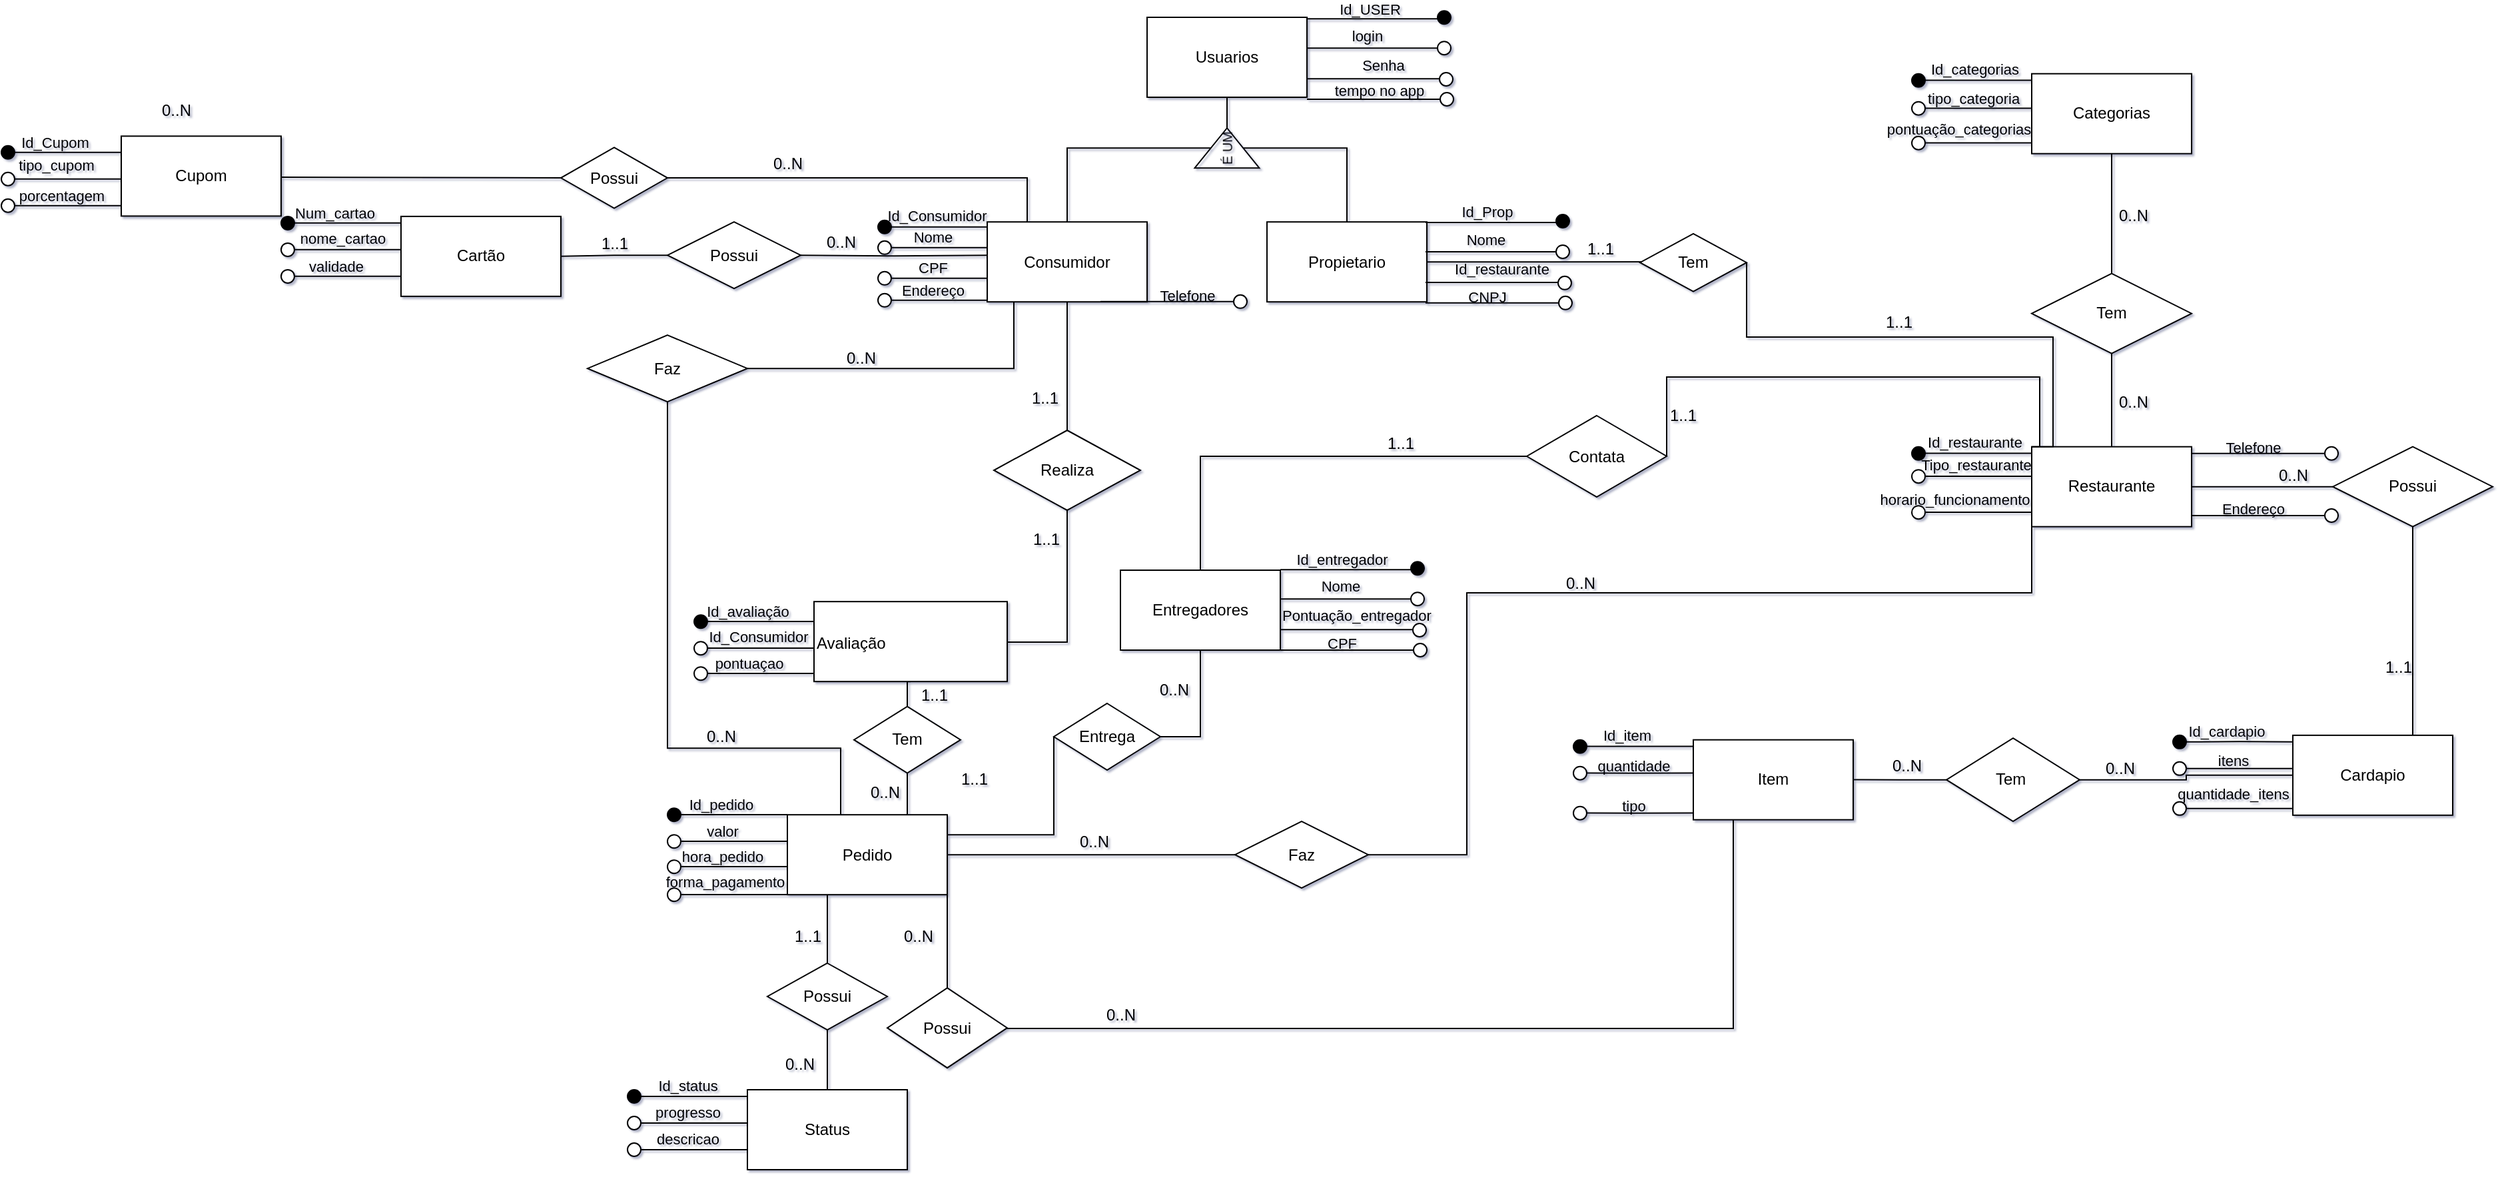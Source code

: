 <mxfile version="15.5.9" type="github">
  <diagram id="ZOsYGTXaRWKMZSjGL1pl" name="Page-1">
    <mxGraphModel dx="1985" dy="197" grid="1" gridSize="10" guides="1" tooltips="1" connect="1" arrows="1" fold="1" page="1" pageScale="1" pageWidth="827" pageHeight="1169" math="0" shadow="1">
      <root>
        <mxCell id="0" />
        <mxCell id="1" parent="0" />
        <mxCell id="QmhnX_1U1qEKOb4TdhDl-2" style="edgeStyle=orthogonalEdgeStyle;rounded=0;orthogonalLoop=1;jettySize=auto;html=1;exitX=0.5;exitY=1;exitDx=0;exitDy=0;entryX=0.75;entryY=0;entryDx=0;entryDy=0;endArrow=none;endFill=0;" parent="1" source="yU-a4sMeyM81T8pN_S2K-34" target="yU-a4sMeyM81T8pN_S2K-37" edge="1">
          <mxGeometry relative="1" as="geometry">
            <Array as="points">
              <mxPoint x="-240" y="518.59" />
            </Array>
          </mxGeometry>
        </mxCell>
        <mxCell id="yU-a4sMeyM81T8pN_S2K-34" value="&lt;p style=&quot;line-height: 0&quot;&gt;Avaliação&lt;/p&gt;" style="rounded=0;whiteSpace=wrap;html=1;align=left;" parent="1" vertex="1">
          <mxGeometry x="-310" y="458.59" width="145" height="60" as="geometry" />
        </mxCell>
        <mxCell id="yU-a4sMeyM81T8pN_S2K-3" value="" style="edgeStyle=orthogonalEdgeStyle;rounded=0;orthogonalLoop=1;jettySize=auto;html=1;endArrow=none;endFill=0;" parent="1" source="yU-a4sMeyM81T8pN_S2K-1" target="yU-a4sMeyM81T8pN_S2K-2" edge="1">
          <mxGeometry relative="1" as="geometry" />
        </mxCell>
        <mxCell id="yU-a4sMeyM81T8pN_S2K-1" value="Categorias" style="rounded=0;whiteSpace=wrap;html=1;" parent="1" vertex="1">
          <mxGeometry x="604.01" y="62.34" width="120" height="60" as="geometry" />
        </mxCell>
        <mxCell id="yU-a4sMeyM81T8pN_S2K-7" value="" style="edgeStyle=orthogonalEdgeStyle;rounded=0;orthogonalLoop=1;jettySize=auto;html=1;endArrow=none;endFill=0;" parent="1" source="yU-a4sMeyM81T8pN_S2K-2" target="yU-a4sMeyM81T8pN_S2K-6" edge="1">
          <mxGeometry relative="1" as="geometry" />
        </mxCell>
        <mxCell id="yU-a4sMeyM81T8pN_S2K-2" value="Tem" style="rhombus;whiteSpace=wrap;html=1;rounded=0;" parent="1" vertex="1">
          <mxGeometry x="604.01" y="212.34" width="120" height="60" as="geometry" />
        </mxCell>
        <mxCell id="yU-a4sMeyM81T8pN_S2K-9" value="" style="edgeStyle=orthogonalEdgeStyle;rounded=0;orthogonalLoop=1;jettySize=auto;html=1;endArrow=none;endFill=0;" parent="1" source="yU-a4sMeyM81T8pN_S2K-6" target="yU-a4sMeyM81T8pN_S2K-8" edge="1">
          <mxGeometry relative="1" as="geometry" />
        </mxCell>
        <mxCell id="yU-a4sMeyM81T8pN_S2K-6" value="Restaurante" style="whiteSpace=wrap;html=1;rounded=0;" parent="1" vertex="1">
          <mxGeometry x="604.01" y="342.34" width="120" height="60" as="geometry" />
        </mxCell>
        <mxCell id="yU-a4sMeyM81T8pN_S2K-11" value="" style="edgeStyle=orthogonalEdgeStyle;rounded=0;orthogonalLoop=1;jettySize=auto;html=1;endArrow=none;endFill=0;" parent="1" source="yU-a4sMeyM81T8pN_S2K-8" target="yU-a4sMeyM81T8pN_S2K-10" edge="1">
          <mxGeometry relative="1" as="geometry">
            <Array as="points">
              <mxPoint x="890" y="420" />
              <mxPoint x="890" y="420" />
            </Array>
          </mxGeometry>
        </mxCell>
        <mxCell id="yU-a4sMeyM81T8pN_S2K-8" value="Possui" style="rhombus;whiteSpace=wrap;html=1;rounded=0;" parent="1" vertex="1">
          <mxGeometry x="830.01" y="342.34" width="120" height="60" as="geometry" />
        </mxCell>
        <mxCell id="yU-a4sMeyM81T8pN_S2K-13" value="" style="edgeStyle=orthogonalEdgeStyle;rounded=0;orthogonalLoop=1;jettySize=auto;html=1;endArrow=none;endFill=0;" parent="1" source="yU-a4sMeyM81T8pN_S2K-10" target="yU-a4sMeyM81T8pN_S2K-12" edge="1">
          <mxGeometry relative="1" as="geometry">
            <mxPoint x="630" y="586" as="targetPoint" />
          </mxGeometry>
        </mxCell>
        <mxCell id="yU-a4sMeyM81T8pN_S2K-10" value="Cardapio" style="whiteSpace=wrap;html=1;rounded=0;" parent="1" vertex="1">
          <mxGeometry x="800.01" y="558.93" width="120" height="60" as="geometry" />
        </mxCell>
        <mxCell id="yU-a4sMeyM81T8pN_S2K-15" value="" style="edgeStyle=orthogonalEdgeStyle;rounded=0;orthogonalLoop=1;jettySize=auto;html=1;endArrow=none;endFill=0;" parent="1" source="yU-a4sMeyM81T8pN_S2K-12" target="yU-a4sMeyM81T8pN_S2K-14" edge="1">
          <mxGeometry relative="1" as="geometry" />
        </mxCell>
        <mxCell id="yU-a4sMeyM81T8pN_S2K-12" value="Tem&amp;nbsp;" style="rhombus;whiteSpace=wrap;html=1;rounded=0;" parent="1" vertex="1">
          <mxGeometry x="540" y="561.09" width="100" height="62.5" as="geometry" />
        </mxCell>
        <mxCell id="yU-a4sMeyM81T8pN_S2K-14" value="Item" style="whiteSpace=wrap;html=1;rounded=0;" parent="1" vertex="1">
          <mxGeometry x="350" y="562.34" width="120" height="60" as="geometry" />
        </mxCell>
        <mxCell id="yU-a4sMeyM81T8pN_S2K-25" value="" style="edgeStyle=orthogonalEdgeStyle;rounded=0;orthogonalLoop=1;jettySize=auto;html=1;endArrow=none;endFill=0;" parent="1" target="yU-a4sMeyM81T8pN_S2K-24" edge="1">
          <mxGeometry relative="1" as="geometry">
            <mxPoint x="-180" y="198.59" as="sourcePoint" />
          </mxGeometry>
        </mxCell>
        <mxCell id="yU-a4sMeyM81T8pN_S2K-29" value="" style="edgeStyle=orthogonalEdgeStyle;rounded=0;orthogonalLoop=1;jettySize=auto;html=1;endArrow=none;endFill=0;" parent="1" target="yU-a4sMeyM81T8pN_S2K-28" edge="1">
          <mxGeometry relative="1" as="geometry">
            <Array as="points">
              <mxPoint x="-160" y="238.59" />
              <mxPoint x="-160" y="238.59" />
            </Array>
            <mxPoint x="-160" y="228.59" as="sourcePoint" />
          </mxGeometry>
        </mxCell>
        <mxCell id="yU-a4sMeyM81T8pN_S2K-22" value="Usuarios" style="whiteSpace=wrap;html=1;rounded=0;" parent="1" vertex="1">
          <mxGeometry x="-60" y="20" width="120" height="60" as="geometry" />
        </mxCell>
        <mxCell id="yU-a4sMeyM81T8pN_S2K-27" value="" style="edgeStyle=orthogonalEdgeStyle;rounded=0;orthogonalLoop=1;jettySize=auto;html=1;endArrow=none;endFill=0;" parent="1" source="yU-a4sMeyM81T8pN_S2K-24" target="yU-a4sMeyM81T8pN_S2K-26" edge="1">
          <mxGeometry relative="1" as="geometry" />
        </mxCell>
        <mxCell id="yU-a4sMeyM81T8pN_S2K-24" value="Possui" style="rhombus;whiteSpace=wrap;html=1;rounded=0;" parent="1" vertex="1">
          <mxGeometry x="-420" y="173.59" width="100" height="50" as="geometry" />
        </mxCell>
        <mxCell id="yU-a4sMeyM81T8pN_S2K-26" value="Cartão" style="whiteSpace=wrap;html=1;rounded=0;" parent="1" vertex="1">
          <mxGeometry x="-620" y="169.44" width="120" height="60" as="geometry" />
        </mxCell>
        <mxCell id="yU-a4sMeyM81T8pN_S2K-35" style="edgeStyle=orthogonalEdgeStyle;rounded=0;orthogonalLoop=1;jettySize=auto;html=1;exitX=0.5;exitY=1;exitDx=0;exitDy=0;endArrow=none;endFill=0;entryX=0.303;entryY=0.028;entryDx=0;entryDy=0;entryPerimeter=0;" parent="1" source="yU-a4sMeyM81T8pN_S2K-28" target="yU-a4sMeyM81T8pN_S2K-37" edge="1">
          <mxGeometry relative="1" as="geometry">
            <mxPoint x="-290" y="608.59" as="targetPoint" />
            <Array as="points">
              <mxPoint x="-420" y="448.59" />
              <mxPoint x="-420" y="568.59" />
              <mxPoint x="-290" y="568.59" />
              <mxPoint x="-290" y="620.59" />
            </Array>
          </mxGeometry>
        </mxCell>
        <mxCell id="yU-a4sMeyM81T8pN_S2K-28" value="Faz" style="rhombus;whiteSpace=wrap;html=1;rounded=0;" parent="1" vertex="1">
          <mxGeometry x="-480" y="258.59" width="120" height="50" as="geometry" />
        </mxCell>
        <mxCell id="QmhnX_1U1qEKOb4TdhDl-1" style="edgeStyle=orthogonalEdgeStyle;rounded=0;orthogonalLoop=1;jettySize=auto;html=1;exitX=0.5;exitY=1;exitDx=0;exitDy=0;endArrow=none;endFill=0;" parent="1" source="yU-a4sMeyM81T8pN_S2K-32" target="yU-a4sMeyM81T8pN_S2K-34" edge="1">
          <mxGeometry relative="1" as="geometry">
            <Array as="points">
              <mxPoint x="-120" y="489" />
            </Array>
          </mxGeometry>
        </mxCell>
        <mxCell id="dwsAfCPemQRK9mpVXTnd-3" style="edgeStyle=orthogonalEdgeStyle;rounded=0;orthogonalLoop=1;jettySize=auto;html=1;exitX=0.5;exitY=0;exitDx=0;exitDy=0;endArrow=none;endFill=0;" parent="1" source="yU-a4sMeyM81T8pN_S2K-32" target="dwsAfCPemQRK9mpVXTnd-2" edge="1">
          <mxGeometry relative="1" as="geometry">
            <Array as="points">
              <mxPoint x="-120" y="319" />
            </Array>
          </mxGeometry>
        </mxCell>
        <mxCell id="yU-a4sMeyM81T8pN_S2K-32" value="Realiza" style="rhombus;whiteSpace=wrap;html=1;rounded=0;" parent="1" vertex="1">
          <mxGeometry x="-175" y="330.0" width="110" height="60" as="geometry" />
        </mxCell>
        <mxCell id="yU-a4sMeyM81T8pN_S2K-39" value="" style="edgeStyle=orthogonalEdgeStyle;rounded=0;orthogonalLoop=1;jettySize=auto;html=1;endArrow=none;endFill=0;" parent="1" source="yU-a4sMeyM81T8pN_S2K-37" target="yU-a4sMeyM81T8pN_S2K-38" edge="1">
          <mxGeometry relative="1" as="geometry" />
        </mxCell>
        <mxCell id="yU-a4sMeyM81T8pN_S2K-47" style="edgeStyle=orthogonalEdgeStyle;rounded=0;orthogonalLoop=1;jettySize=auto;html=1;exitX=1;exitY=1;exitDx=0;exitDy=0;endArrow=none;endFill=0;" parent="1" source="yU-a4sMeyM81T8pN_S2K-37" target="yU-a4sMeyM81T8pN_S2K-48" edge="1">
          <mxGeometry relative="1" as="geometry">
            <mxPoint x="-210" y="740" as="targetPoint" />
          </mxGeometry>
        </mxCell>
        <mxCell id="yU-a4sMeyM81T8pN_S2K-37" value="Pedido" style="rounded=0;whiteSpace=wrap;html=1;align=center;" parent="1" vertex="1">
          <mxGeometry x="-330" y="618.59" width="120" height="60" as="geometry" />
        </mxCell>
        <mxCell id="dwsAfCPemQRK9mpVXTnd-5" style="edgeStyle=orthogonalEdgeStyle;rounded=0;orthogonalLoop=1;jettySize=auto;html=1;exitX=1;exitY=0.5;exitDx=0;exitDy=0;entryX=0;entryY=0.5;entryDx=0;entryDy=0;endArrow=none;endFill=0;" parent="1" source="yU-a4sMeyM81T8pN_S2K-38" target="yU-a4sMeyM81T8pN_S2K-6" edge="1">
          <mxGeometry relative="1" as="geometry">
            <Array as="points">
              <mxPoint x="180" y="649" />
              <mxPoint x="180" y="452" />
            </Array>
          </mxGeometry>
        </mxCell>
        <mxCell id="yU-a4sMeyM81T8pN_S2K-38" value="Faz" style="rhombus;whiteSpace=wrap;html=1;rounded=0;" parent="1" vertex="1">
          <mxGeometry x="6" y="623.59" width="100" height="50" as="geometry" />
        </mxCell>
        <mxCell id="yU-a4sMeyM81T8pN_S2K-44" value="" style="edgeStyle=orthogonalEdgeStyle;rounded=0;orthogonalLoop=1;jettySize=auto;html=1;endArrow=none;endFill=0;" parent="1" source="yU-a4sMeyM81T8pN_S2K-41" target="yU-a4sMeyM81T8pN_S2K-43" edge="1">
          <mxGeometry relative="1" as="geometry" />
        </mxCell>
        <mxCell id="xGLE-1tig9QIQpKOwh1V-6" style="edgeStyle=orthogonalEdgeStyle;rounded=0;orthogonalLoop=1;jettySize=auto;html=1;exitX=0.5;exitY=0;exitDx=0;exitDy=0;entryX=0.25;entryY=1;entryDx=0;entryDy=0;endArrow=none;endFill=0;" parent="1" source="yU-a4sMeyM81T8pN_S2K-41" target="yU-a4sMeyM81T8pN_S2K-37" edge="1">
          <mxGeometry relative="1" as="geometry" />
        </mxCell>
        <mxCell id="yU-a4sMeyM81T8pN_S2K-41" value="Possui" style="rhombus;whiteSpace=wrap;html=1;rounded=0;" parent="1" vertex="1">
          <mxGeometry x="-345" y="730" width="90" height="50" as="geometry" />
        </mxCell>
        <mxCell id="yU-a4sMeyM81T8pN_S2K-43" value="Status" style="rounded=0;whiteSpace=wrap;html=1;" parent="1" vertex="1">
          <mxGeometry x="-360" y="825" width="120" height="60" as="geometry" />
        </mxCell>
        <mxCell id="yU-a4sMeyM81T8pN_S2K-49" style="edgeStyle=orthogonalEdgeStyle;rounded=0;orthogonalLoop=1;jettySize=auto;html=1;exitX=0.5;exitY=1;exitDx=0;exitDy=0;entryX=0.25;entryY=1;entryDx=0;entryDy=0;endArrow=none;endFill=0;" parent="1" source="yU-a4sMeyM81T8pN_S2K-48" target="yU-a4sMeyM81T8pN_S2K-14" edge="1">
          <mxGeometry relative="1" as="geometry">
            <Array as="points">
              <mxPoint x="-210" y="779" />
              <mxPoint x="380" y="779" />
            </Array>
          </mxGeometry>
        </mxCell>
        <mxCell id="yU-a4sMeyM81T8pN_S2K-48" value="Possui" style="rhombus;whiteSpace=wrap;html=1;align=center;" parent="1" vertex="1">
          <mxGeometry x="-255" y="748.59" width="90" height="60" as="geometry" />
        </mxCell>
        <mxCell id="IrhAmNefoeoScViRbf2u-1" value="" style="ellipse;whiteSpace=wrap;html=1;rounded=0;fillColor=#000000;" parent="1" vertex="1">
          <mxGeometry x="-710" y="169.44" width="10" height="10" as="geometry" />
        </mxCell>
        <mxCell id="IrhAmNefoeoScViRbf2u-3" value="" style="endArrow=none;html=1;rounded=0;" parent="1" edge="1">
          <mxGeometry width="50" height="50" relative="1" as="geometry">
            <mxPoint x="-700" y="174.38" as="sourcePoint" />
            <mxPoint x="-620" y="174.38" as="targetPoint" />
          </mxGeometry>
        </mxCell>
        <mxCell id="IrhAmNefoeoScViRbf2u-4" value="Num_cartao" style="edgeLabel;html=1;align=center;verticalAlign=middle;resizable=0;points=[];labelBackgroundColor=none;" parent="IrhAmNefoeoScViRbf2u-3" vertex="1" connectable="0">
          <mxGeometry x="-0.382" y="1" relative="1" as="geometry">
            <mxPoint x="5" y="-7" as="offset" />
          </mxGeometry>
        </mxCell>
        <mxCell id="IrhAmNefoeoScViRbf2u-5" value="" style="ellipse;whiteSpace=wrap;html=1;rounded=0;fillColor=#000000;" parent="1" vertex="1">
          <mxGeometry x="-450" y="825" width="10" height="10" as="geometry" />
        </mxCell>
        <mxCell id="IrhAmNefoeoScViRbf2u-6" value="" style="endArrow=none;html=1;rounded=0;" parent="1" edge="1">
          <mxGeometry width="50" height="50" relative="1" as="geometry">
            <mxPoint x="-440" y="829.94" as="sourcePoint" />
            <mxPoint x="-360" y="829.94" as="targetPoint" />
          </mxGeometry>
        </mxCell>
        <mxCell id="IrhAmNefoeoScViRbf2u-7" value="Id_status" style="edgeLabel;html=1;align=center;verticalAlign=middle;resizable=0;points=[];labelBackgroundColor=none;" parent="IrhAmNefoeoScViRbf2u-6" vertex="1" connectable="0">
          <mxGeometry x="-0.382" y="1" relative="1" as="geometry">
            <mxPoint x="10" y="-7" as="offset" />
          </mxGeometry>
        </mxCell>
        <mxCell id="IrhAmNefoeoScViRbf2u-9" value="" style="ellipse;whiteSpace=wrap;html=1;rounded=0;fillColor=#000000;" parent="1" vertex="1">
          <mxGeometry x="-420" y="613.59" width="10" height="10" as="geometry" />
        </mxCell>
        <mxCell id="IrhAmNefoeoScViRbf2u-10" value="" style="endArrow=none;html=1;rounded=0;" parent="1" edge="1">
          <mxGeometry width="50" height="50" relative="1" as="geometry">
            <mxPoint x="-410" y="618.53" as="sourcePoint" />
            <mxPoint x="-330" y="618.53" as="targetPoint" />
          </mxGeometry>
        </mxCell>
        <mxCell id="IrhAmNefoeoScViRbf2u-11" value="Id_pedido" style="edgeLabel;html=1;align=center;verticalAlign=middle;resizable=0;points=[];labelBackgroundColor=none;" parent="IrhAmNefoeoScViRbf2u-10" vertex="1" connectable="0">
          <mxGeometry x="-0.382" y="1" relative="1" as="geometry">
            <mxPoint x="5" y="-7" as="offset" />
          </mxGeometry>
        </mxCell>
        <mxCell id="IrhAmNefoeoScViRbf2u-15" value="" style="ellipse;whiteSpace=wrap;html=1;rounded=0;fillColor=#000000;" parent="1" vertex="1">
          <mxGeometry x="514.01" y="62.34" width="10" height="10" as="geometry" />
        </mxCell>
        <mxCell id="IrhAmNefoeoScViRbf2u-16" value="" style="endArrow=none;html=1;rounded=0;" parent="1" edge="1">
          <mxGeometry width="50" height="50" relative="1" as="geometry">
            <mxPoint x="524.01" y="67.28" as="sourcePoint" />
            <mxPoint x="604.01" y="67.28" as="targetPoint" />
          </mxGeometry>
        </mxCell>
        <mxCell id="IrhAmNefoeoScViRbf2u-17" value="Id_categorias" style="edgeLabel;html=1;align=center;verticalAlign=middle;resizable=0;points=[];labelBackgroundColor=none;" parent="IrhAmNefoeoScViRbf2u-16" vertex="1" connectable="0">
          <mxGeometry x="-0.382" y="1" relative="1" as="geometry">
            <mxPoint x="12" y="-8" as="offset" />
          </mxGeometry>
        </mxCell>
        <mxCell id="IrhAmNefoeoScViRbf2u-18" value="" style="ellipse;whiteSpace=wrap;html=1;rounded=0;fillColor=#000000;" parent="1" vertex="1">
          <mxGeometry x="260" y="562.34" width="10" height="10" as="geometry" />
        </mxCell>
        <mxCell id="IrhAmNefoeoScViRbf2u-19" value="" style="endArrow=none;html=1;rounded=0;" parent="1" edge="1">
          <mxGeometry width="50" height="50" relative="1" as="geometry">
            <mxPoint x="270" y="567.28" as="sourcePoint" />
            <mxPoint x="350" y="567.28" as="targetPoint" />
          </mxGeometry>
        </mxCell>
        <mxCell id="IrhAmNefoeoScViRbf2u-20" value="Id_item" style="edgeLabel;html=1;align=center;verticalAlign=middle;resizable=0;points=[];labelBackgroundColor=none;" parent="IrhAmNefoeoScViRbf2u-19" vertex="1" connectable="0">
          <mxGeometry x="-0.382" y="1" relative="1" as="geometry">
            <mxPoint x="5" y="-8" as="offset" />
          </mxGeometry>
        </mxCell>
        <mxCell id="IrhAmNefoeoScViRbf2u-21" value="" style="ellipse;whiteSpace=wrap;html=1;rounded=0;fillColor=#000000;" parent="1" vertex="1">
          <mxGeometry x="710.01" y="558.93" width="10" height="10" as="geometry" />
        </mxCell>
        <mxCell id="IrhAmNefoeoScViRbf2u-22" value="" style="endArrow=none;html=1;rounded=0;" parent="1" edge="1">
          <mxGeometry width="50" height="50" relative="1" as="geometry">
            <mxPoint x="720.01" y="563.87" as="sourcePoint" />
            <mxPoint x="800.01" y="563.87" as="targetPoint" />
            <Array as="points">
              <mxPoint x="760.01" y="563.68" />
            </Array>
          </mxGeometry>
        </mxCell>
        <mxCell id="IrhAmNefoeoScViRbf2u-23" value="Id_cardapio" style="edgeLabel;html=1;align=center;verticalAlign=middle;resizable=0;points=[];labelBackgroundColor=none;" parent="IrhAmNefoeoScViRbf2u-22" vertex="1" connectable="0">
          <mxGeometry x="-0.382" y="1" relative="1" as="geometry">
            <mxPoint x="5" y="-7" as="offset" />
          </mxGeometry>
        </mxCell>
        <mxCell id="IrhAmNefoeoScViRbf2u-24" value="" style="ellipse;whiteSpace=wrap;html=1;rounded=0;fillColor=#000000;" parent="1" vertex="1">
          <mxGeometry x="514.01" y="342.34" width="10" height="10" as="geometry" />
        </mxCell>
        <mxCell id="IrhAmNefoeoScViRbf2u-25" value="" style="endArrow=none;html=1;rounded=0;" parent="1" edge="1">
          <mxGeometry width="50" height="50" relative="1" as="geometry">
            <mxPoint x="524.01" y="347.28" as="sourcePoint" />
            <mxPoint x="604.01" y="347.28" as="targetPoint" />
            <Array as="points" />
          </mxGeometry>
        </mxCell>
        <mxCell id="IrhAmNefoeoScViRbf2u-26" value="Id_restaurante" style="edgeLabel;html=1;align=center;verticalAlign=middle;resizable=0;points=[];labelBackgroundColor=none;" parent="IrhAmNefoeoScViRbf2u-25" vertex="1" connectable="0">
          <mxGeometry x="-0.382" y="1" relative="1" as="geometry">
            <mxPoint x="12" y="-8" as="offset" />
          </mxGeometry>
        </mxCell>
        <mxCell id="IrhAmNefoeoScViRbf2u-31" value="" style="ellipse;whiteSpace=wrap;html=1;rounded=0;fillColor=#FFFFFF;" parent="1" vertex="1">
          <mxGeometry x="-450" y="845" width="10" height="10" as="geometry" />
        </mxCell>
        <mxCell id="IrhAmNefoeoScViRbf2u-32" value="" style="endArrow=none;html=1;rounded=0;" parent="1" edge="1">
          <mxGeometry width="50" height="50" relative="1" as="geometry">
            <mxPoint x="-440" y="849.94" as="sourcePoint" />
            <mxPoint x="-360" y="849.94" as="targetPoint" />
            <Array as="points">
              <mxPoint x="-405" y="850" />
            </Array>
          </mxGeometry>
        </mxCell>
        <mxCell id="IrhAmNefoeoScViRbf2u-33" value="progresso" style="edgeLabel;html=1;align=center;verticalAlign=middle;resizable=0;points=[];labelBackgroundColor=none;" parent="IrhAmNefoeoScViRbf2u-32" vertex="1" connectable="0">
          <mxGeometry x="-0.382" y="1" relative="1" as="geometry">
            <mxPoint x="10" y="-7" as="offset" />
          </mxGeometry>
        </mxCell>
        <mxCell id="IrhAmNefoeoScViRbf2u-34" value="" style="ellipse;whiteSpace=wrap;html=1;rounded=0;fillColor=#FFFFFF;" parent="1" vertex="1">
          <mxGeometry x="-450" y="865" width="10" height="10" as="geometry" />
        </mxCell>
        <mxCell id="IrhAmNefoeoScViRbf2u-35" value="" style="endArrow=none;html=1;rounded=0;" parent="1" edge="1">
          <mxGeometry width="50" height="50" relative="1" as="geometry">
            <mxPoint x="-440" y="869.94" as="sourcePoint" />
            <mxPoint x="-360" y="869.94" as="targetPoint" />
            <Array as="points">
              <mxPoint x="-405" y="870" />
            </Array>
          </mxGeometry>
        </mxCell>
        <mxCell id="IrhAmNefoeoScViRbf2u-36" value="descricao" style="edgeLabel;html=1;align=center;verticalAlign=middle;resizable=0;points=[];labelBackgroundColor=none;" parent="IrhAmNefoeoScViRbf2u-35" vertex="1" connectable="0">
          <mxGeometry x="-0.382" y="1" relative="1" as="geometry">
            <mxPoint x="10" y="-7" as="offset" />
          </mxGeometry>
        </mxCell>
        <mxCell id="IrhAmNefoeoScViRbf2u-37" value="" style="ellipse;whiteSpace=wrap;html=1;rounded=0;fillColor=#FFFFFF;" parent="1" vertex="1">
          <mxGeometry x="260" y="582.34" width="10" height="10" as="geometry" />
        </mxCell>
        <mxCell id="IrhAmNefoeoScViRbf2u-38" value="" style="endArrow=none;html=1;rounded=0;" parent="1" edge="1">
          <mxGeometry width="50" height="50" relative="1" as="geometry">
            <mxPoint x="270" y="587.28" as="sourcePoint" />
            <mxPoint x="350" y="587.28" as="targetPoint" />
            <Array as="points">
              <mxPoint x="305" y="587.34" />
            </Array>
          </mxGeometry>
        </mxCell>
        <mxCell id="IrhAmNefoeoScViRbf2u-39" value="quantidade" style="edgeLabel;html=1;align=center;verticalAlign=middle;resizable=0;points=[];labelBackgroundColor=none;" parent="IrhAmNefoeoScViRbf2u-38" vertex="1" connectable="0">
          <mxGeometry x="-0.382" y="1" relative="1" as="geometry">
            <mxPoint x="10" y="-5" as="offset" />
          </mxGeometry>
        </mxCell>
        <mxCell id="IrhAmNefoeoScViRbf2u-40" value="" style="ellipse;whiteSpace=wrap;html=1;rounded=0;fillColor=#FFFFFF;" parent="1" vertex="1">
          <mxGeometry x="260" y="612.34" width="10" height="10" as="geometry" />
        </mxCell>
        <mxCell id="IrhAmNefoeoScViRbf2u-41" value="" style="endArrow=none;html=1;rounded=0;" parent="1" edge="1">
          <mxGeometry width="50" height="50" relative="1" as="geometry">
            <mxPoint x="270" y="617.28" as="sourcePoint" />
            <mxPoint x="350" y="617.28" as="targetPoint" />
            <Array as="points">
              <mxPoint x="305" y="617.34" />
            </Array>
          </mxGeometry>
        </mxCell>
        <mxCell id="IrhAmNefoeoScViRbf2u-42" value="tipo" style="edgeLabel;html=1;align=center;verticalAlign=middle;resizable=0;points=[];labelBackgroundColor=none;" parent="IrhAmNefoeoScViRbf2u-41" vertex="1" connectable="0">
          <mxGeometry x="-0.382" y="1" relative="1" as="geometry">
            <mxPoint x="10" y="-5" as="offset" />
          </mxGeometry>
        </mxCell>
        <mxCell id="IrhAmNefoeoScViRbf2u-43" value="" style="ellipse;whiteSpace=wrap;html=1;rounded=0;fillColor=#FFFFFF;" parent="1" vertex="1">
          <mxGeometry x="710.01" y="578.93" width="10" height="10" as="geometry" />
        </mxCell>
        <mxCell id="IrhAmNefoeoScViRbf2u-44" value="" style="endArrow=none;html=1;rounded=0;" parent="1" edge="1">
          <mxGeometry width="50" height="50" relative="1" as="geometry">
            <mxPoint x="720.01" y="583.87" as="sourcePoint" />
            <mxPoint x="800.01" y="583.87" as="targetPoint" />
            <Array as="points">
              <mxPoint x="730.01" y="583.93" />
              <mxPoint x="755.01" y="583.93" />
            </Array>
          </mxGeometry>
        </mxCell>
        <mxCell id="IrhAmNefoeoScViRbf2u-45" value="itens" style="edgeLabel;html=1;align=center;verticalAlign=middle;resizable=0;points=[];labelBackgroundColor=none;" parent="IrhAmNefoeoScViRbf2u-44" vertex="1" connectable="0">
          <mxGeometry x="-0.382" y="1" relative="1" as="geometry">
            <mxPoint x="10" y="-5" as="offset" />
          </mxGeometry>
        </mxCell>
        <mxCell id="IrhAmNefoeoScViRbf2u-46" value="" style="ellipse;whiteSpace=wrap;html=1;rounded=0;fillColor=#FFFFFF;" parent="1" vertex="1">
          <mxGeometry x="710.01" y="608.93" width="10" height="10" as="geometry" />
        </mxCell>
        <mxCell id="IrhAmNefoeoScViRbf2u-47" value="" style="endArrow=none;html=1;rounded=0;" parent="1" edge="1">
          <mxGeometry width="50" height="50" relative="1" as="geometry">
            <mxPoint x="720.01" y="613.87" as="sourcePoint" />
            <mxPoint x="800.01" y="613.87" as="targetPoint" />
            <Array as="points">
              <mxPoint x="730.01" y="613.93" />
              <mxPoint x="740.01" y="613.93" />
              <mxPoint x="755.01" y="613.93" />
            </Array>
          </mxGeometry>
        </mxCell>
        <mxCell id="IrhAmNefoeoScViRbf2u-48" value="quantidade_itens" style="edgeLabel;html=1;align=center;verticalAlign=middle;resizable=0;points=[];labelBackgroundColor=none;" parent="IrhAmNefoeoScViRbf2u-47" vertex="1" connectable="0">
          <mxGeometry x="-0.382" y="1" relative="1" as="geometry">
            <mxPoint x="10" y="-10" as="offset" />
          </mxGeometry>
        </mxCell>
        <mxCell id="b9xJRUf1RVcOAnPKbmVs-10" value="" style="edgeStyle=orthogonalEdgeStyle;rounded=0;orthogonalLoop=1;jettySize=auto;html=1;endArrow=none;endFill=0;" parent="1" source="b9xJRUf1RVcOAnPKbmVs-3" target="b9xJRUf1RVcOAnPKbmVs-9" edge="1">
          <mxGeometry relative="1" as="geometry">
            <Array as="points">
              <mxPoint x="-20" y="560" />
            </Array>
          </mxGeometry>
        </mxCell>
        <mxCell id="b9xJRUf1RVcOAnPKbmVs-3" value="Entregadores" style="rounded=0;whiteSpace=wrap;html=1;" parent="1" vertex="1">
          <mxGeometry x="-80" y="435" width="120" height="60" as="geometry" />
        </mxCell>
        <mxCell id="dwsAfCPemQRK9mpVXTnd-6" style="edgeStyle=orthogonalEdgeStyle;rounded=0;orthogonalLoop=1;jettySize=auto;html=1;exitX=0;exitY=0.5;exitDx=0;exitDy=0;entryX=1;entryY=0.25;entryDx=0;entryDy=0;endArrow=none;endFill=0;" parent="1" source="b9xJRUf1RVcOAnPKbmVs-9" target="yU-a4sMeyM81T8pN_S2K-37" edge="1">
          <mxGeometry relative="1" as="geometry">
            <Array as="points">
              <mxPoint x="-130" y="634" />
            </Array>
          </mxGeometry>
        </mxCell>
        <mxCell id="b9xJRUf1RVcOAnPKbmVs-9" value="Entrega" style="rhombus;whiteSpace=wrap;html=1;rounded=0;" parent="1" vertex="1">
          <mxGeometry x="-130" y="535" width="80" height="50" as="geometry" />
        </mxCell>
        <mxCell id="b9xJRUf1RVcOAnPKbmVs-11" style="edgeStyle=orthogonalEdgeStyle;rounded=0;orthogonalLoop=1;jettySize=auto;html=1;exitX=0.5;exitY=1;exitDx=0;exitDy=0;endArrow=none;endFill=0;" parent="1" source="b9xJRUf1RVcOAnPKbmVs-9" target="b9xJRUf1RVcOAnPKbmVs-9" edge="1">
          <mxGeometry relative="1" as="geometry" />
        </mxCell>
        <mxCell id="b9xJRUf1RVcOAnPKbmVs-18" value="Cupom" style="whiteSpace=wrap;html=1;rounded=0;" parent="1" vertex="1">
          <mxGeometry x="-830" y="109.195" width="120" height="60" as="geometry" />
        </mxCell>
        <mxCell id="xGLE-1tig9QIQpKOwh1V-4" style="edgeStyle=orthogonalEdgeStyle;rounded=0;orthogonalLoop=1;jettySize=auto;html=1;exitX=1;exitY=0.5;exitDx=0;exitDy=0;entryX=0.25;entryY=0;entryDx=0;entryDy=0;endArrow=none;endFill=0;" parent="1" source="b9xJRUf1RVcOAnPKbmVs-21" target="dwsAfCPemQRK9mpVXTnd-2" edge="1">
          <mxGeometry relative="1" as="geometry" />
        </mxCell>
        <mxCell id="xGLE-1tig9QIQpKOwh1V-5" style="edgeStyle=orthogonalEdgeStyle;rounded=0;orthogonalLoop=1;jettySize=auto;html=1;exitX=0;exitY=0.5;exitDx=0;exitDy=0;endArrow=none;endFill=0;" parent="1" source="b9xJRUf1RVcOAnPKbmVs-21" edge="1">
          <mxGeometry relative="1" as="geometry">
            <mxPoint x="-710" y="140" as="targetPoint" />
          </mxGeometry>
        </mxCell>
        <mxCell id="b9xJRUf1RVcOAnPKbmVs-21" value="Possui" style="rhombus;whiteSpace=wrap;html=1;rounded=0;" parent="1" vertex="1">
          <mxGeometry x="-500" y="117.71" width="80" height="45.63" as="geometry" />
        </mxCell>
        <mxCell id="b9xJRUf1RVcOAnPKbmVs-25" value="Tem" style="rhombus;whiteSpace=wrap;html=1;" parent="1" vertex="1">
          <mxGeometry x="-280" y="537.34" width="80" height="50" as="geometry" />
        </mxCell>
        <mxCell id="RSmTtIbRY1pTEMsp-v9p-1" value="" style="ellipse;whiteSpace=wrap;html=1;rounded=0;" parent="1" vertex="1">
          <mxGeometry x="-420" y="633.59" width="10" height="10" as="geometry" />
        </mxCell>
        <mxCell id="RSmTtIbRY1pTEMsp-v9p-2" value="" style="endArrow=none;html=1;rounded=0;" parent="1" edge="1">
          <mxGeometry width="50" height="50" relative="1" as="geometry">
            <mxPoint x="-410" y="638.53" as="sourcePoint" />
            <mxPoint x="-330" y="638.53" as="targetPoint" />
          </mxGeometry>
        </mxCell>
        <mxCell id="RSmTtIbRY1pTEMsp-v9p-3" value="valor" style="edgeLabel;html=1;align=center;verticalAlign=middle;resizable=0;points=[];labelBackgroundColor=none;" parent="RSmTtIbRY1pTEMsp-v9p-2" vertex="1" connectable="0">
          <mxGeometry x="-0.382" y="1" relative="1" as="geometry">
            <mxPoint x="6" y="-7" as="offset" />
          </mxGeometry>
        </mxCell>
        <mxCell id="RSmTtIbRY1pTEMsp-v9p-7" value="" style="ellipse;whiteSpace=wrap;html=1;rounded=0;" parent="1" vertex="1">
          <mxGeometry x="-420" y="652.59" width="10" height="10" as="geometry" />
        </mxCell>
        <mxCell id="RSmTtIbRY1pTEMsp-v9p-8" value="" style="endArrow=none;html=1;rounded=0;" parent="1" edge="1">
          <mxGeometry width="50" height="50" relative="1" as="geometry">
            <mxPoint x="-410" y="657.53" as="sourcePoint" />
            <mxPoint x="-330" y="657.53" as="targetPoint" />
          </mxGeometry>
        </mxCell>
        <mxCell id="RSmTtIbRY1pTEMsp-v9p-9" value="hora_pedido" style="edgeLabel;html=1;align=center;verticalAlign=middle;resizable=0;points=[];labelBackgroundColor=none;" parent="RSmTtIbRY1pTEMsp-v9p-8" vertex="1" connectable="0">
          <mxGeometry x="-0.382" y="1" relative="1" as="geometry">
            <mxPoint x="6" y="-7" as="offset" />
          </mxGeometry>
        </mxCell>
        <mxCell id="RSmTtIbRY1pTEMsp-v9p-10" value="" style="ellipse;whiteSpace=wrap;html=1;rounded=0;" parent="1" vertex="1">
          <mxGeometry x="-710" y="189.44" width="10" height="10" as="geometry" />
        </mxCell>
        <mxCell id="RSmTtIbRY1pTEMsp-v9p-11" value="" style="endArrow=none;html=1;rounded=0;" parent="1" edge="1">
          <mxGeometry width="50" height="50" relative="1" as="geometry">
            <mxPoint x="-700" y="194.38" as="sourcePoint" />
            <mxPoint x="-620" y="194.38" as="targetPoint" />
          </mxGeometry>
        </mxCell>
        <mxCell id="RSmTtIbRY1pTEMsp-v9p-12" value="nome_cartao" style="edgeLabel;html=1;align=center;verticalAlign=middle;resizable=0;points=[];labelBackgroundColor=none;" parent="RSmTtIbRY1pTEMsp-v9p-11" vertex="1" connectable="0">
          <mxGeometry x="-0.382" y="1" relative="1" as="geometry">
            <mxPoint x="11" y="-8" as="offset" />
          </mxGeometry>
        </mxCell>
        <mxCell id="RSmTtIbRY1pTEMsp-v9p-13" value="" style="ellipse;whiteSpace=wrap;html=1;rounded=0;" parent="1" vertex="1">
          <mxGeometry x="-710" y="209.44" width="10" height="10" as="geometry" />
        </mxCell>
        <mxCell id="RSmTtIbRY1pTEMsp-v9p-14" value="" style="endArrow=none;html=1;rounded=0;" parent="1" edge="1">
          <mxGeometry width="50" height="50" relative="1" as="geometry">
            <mxPoint x="-700" y="214.38" as="sourcePoint" />
            <mxPoint x="-620" y="214.38" as="targetPoint" />
          </mxGeometry>
        </mxCell>
        <mxCell id="RSmTtIbRY1pTEMsp-v9p-15" value="validade" style="edgeLabel;html=1;align=center;verticalAlign=middle;resizable=0;points=[];labelBackgroundColor=none;" parent="RSmTtIbRY1pTEMsp-v9p-14" vertex="1" connectable="0">
          <mxGeometry x="-0.382" y="1" relative="1" as="geometry">
            <mxPoint x="6" y="-7" as="offset" />
          </mxGeometry>
        </mxCell>
        <mxCell id="RSmTtIbRY1pTEMsp-v9p-22" value="" style="ellipse;whiteSpace=wrap;html=1;rounded=0;fillColor=#000000;" parent="1" vertex="1">
          <mxGeometry x="-920" y="116.38" width="10" height="10" as="geometry" />
        </mxCell>
        <mxCell id="RSmTtIbRY1pTEMsp-v9p-23" value="" style="endArrow=none;html=1;rounded=0;" parent="1" edge="1">
          <mxGeometry width="50" height="50" relative="1" as="geometry">
            <mxPoint x="-910" y="121.32" as="sourcePoint" />
            <mxPoint x="-830" y="121.32" as="targetPoint" />
          </mxGeometry>
        </mxCell>
        <mxCell id="RSmTtIbRY1pTEMsp-v9p-24" value="Id_Cupom" style="edgeLabel;html=1;align=center;verticalAlign=middle;resizable=0;points=[];labelBackgroundColor=none;" parent="RSmTtIbRY1pTEMsp-v9p-23" vertex="1" connectable="0">
          <mxGeometry x="-0.382" y="1" relative="1" as="geometry">
            <mxPoint x="5" y="-7" as="offset" />
          </mxGeometry>
        </mxCell>
        <mxCell id="RSmTtIbRY1pTEMsp-v9p-25" value="" style="ellipse;whiteSpace=wrap;html=1;rounded=0;" parent="1" vertex="1">
          <mxGeometry x="-920" y="136.38" width="10" height="10" as="geometry" />
        </mxCell>
        <mxCell id="RSmTtIbRY1pTEMsp-v9p-26" value="" style="endArrow=none;html=1;rounded=0;" parent="1" edge="1">
          <mxGeometry width="50" height="50" relative="1" as="geometry">
            <mxPoint x="-910" y="141.32" as="sourcePoint" />
            <mxPoint x="-830" y="141.32" as="targetPoint" />
          </mxGeometry>
        </mxCell>
        <mxCell id="RSmTtIbRY1pTEMsp-v9p-27" value="tipo_cupom" style="edgeLabel;html=1;align=center;verticalAlign=middle;resizable=0;points=[];labelBackgroundColor=none;" parent="RSmTtIbRY1pTEMsp-v9p-26" vertex="1" connectable="0">
          <mxGeometry x="-0.382" y="1" relative="1" as="geometry">
            <mxPoint x="6" y="-10" as="offset" />
          </mxGeometry>
        </mxCell>
        <mxCell id="RSmTtIbRY1pTEMsp-v9p-28" value="" style="ellipse;whiteSpace=wrap;html=1;rounded=0;" parent="1" vertex="1">
          <mxGeometry x="-920" y="156.38" width="10" height="10" as="geometry" />
        </mxCell>
        <mxCell id="RSmTtIbRY1pTEMsp-v9p-29" value="" style="endArrow=none;html=1;rounded=0;" parent="1" edge="1">
          <mxGeometry width="50" height="50" relative="1" as="geometry">
            <mxPoint x="-910" y="161.32" as="sourcePoint" />
            <mxPoint x="-830" y="161.32" as="targetPoint" />
          </mxGeometry>
        </mxCell>
        <mxCell id="RSmTtIbRY1pTEMsp-v9p-30" value="porcentagem" style="edgeLabel;html=1;align=center;verticalAlign=middle;resizable=0;points=[];labelBackgroundColor=none;" parent="RSmTtIbRY1pTEMsp-v9p-29" vertex="1" connectable="0">
          <mxGeometry x="-0.382" y="1" relative="1" as="geometry">
            <mxPoint x="10" y="-7" as="offset" />
          </mxGeometry>
        </mxCell>
        <mxCell id="tpqvVLc9ye1XpccJ62tb-2" value="" style="ellipse;whiteSpace=wrap;html=1;rounded=0;fillColor=#000000;" parent="1" vertex="1">
          <mxGeometry x="-400" y="468.59" width="10" height="10" as="geometry" />
        </mxCell>
        <mxCell id="tpqvVLc9ye1XpccJ62tb-3" value="" style="endArrow=none;html=1;rounded=0;" parent="1" edge="1">
          <mxGeometry width="50" height="50" relative="1" as="geometry">
            <mxPoint x="-390" y="473.53" as="sourcePoint" />
            <mxPoint x="-310" y="473.53" as="targetPoint" />
          </mxGeometry>
        </mxCell>
        <mxCell id="tpqvVLc9ye1XpccJ62tb-4" value="Id_avaliação" style="edgeLabel;html=1;align=center;verticalAlign=middle;resizable=0;points=[];labelBackgroundColor=none;" parent="tpqvVLc9ye1XpccJ62tb-3" vertex="1" connectable="0">
          <mxGeometry x="-0.382" y="1" relative="1" as="geometry">
            <mxPoint x="5" y="-7" as="offset" />
          </mxGeometry>
        </mxCell>
        <mxCell id="tpqvVLc9ye1XpccJ62tb-5" value="" style="ellipse;whiteSpace=wrap;html=1;rounded=0;" parent="1" vertex="1">
          <mxGeometry x="-400" y="488.59" width="10" height="10" as="geometry" />
        </mxCell>
        <mxCell id="tpqvVLc9ye1XpccJ62tb-6" value="" style="endArrow=none;html=1;rounded=0;" parent="1" edge="1">
          <mxGeometry width="50" height="50" relative="1" as="geometry">
            <mxPoint x="-390" y="493.53" as="sourcePoint" />
            <mxPoint x="-310" y="493.53" as="targetPoint" />
          </mxGeometry>
        </mxCell>
        <mxCell id="tpqvVLc9ye1XpccJ62tb-7" value="Id_Consumidor" style="edgeLabel;html=1;align=center;verticalAlign=middle;resizable=0;points=[];labelBackgroundColor=none;" parent="tpqvVLc9ye1XpccJ62tb-6" vertex="1" connectable="0">
          <mxGeometry x="-0.382" y="1" relative="1" as="geometry">
            <mxPoint x="13" y="-8" as="offset" />
          </mxGeometry>
        </mxCell>
        <mxCell id="tpqvVLc9ye1XpccJ62tb-8" value="" style="ellipse;whiteSpace=wrap;html=1;rounded=0;" parent="1" vertex="1">
          <mxGeometry x="-400" y="507.59" width="10" height="10" as="geometry" />
        </mxCell>
        <mxCell id="tpqvVLc9ye1XpccJ62tb-9" value="" style="endArrow=none;html=1;rounded=0;" parent="1" edge="1">
          <mxGeometry width="50" height="50" relative="1" as="geometry">
            <mxPoint x="-390" y="512.53" as="sourcePoint" />
            <mxPoint x="-310" y="512.53" as="targetPoint" />
          </mxGeometry>
        </mxCell>
        <mxCell id="tpqvVLc9ye1XpccJ62tb-10" value="pontuaçao" style="edgeLabel;html=1;align=center;verticalAlign=middle;resizable=0;points=[];labelBackgroundColor=none;" parent="tpqvVLc9ye1XpccJ62tb-9" vertex="1" connectable="0">
          <mxGeometry x="-0.382" y="1" relative="1" as="geometry">
            <mxPoint x="6" y="-7" as="offset" />
          </mxGeometry>
        </mxCell>
        <mxCell id="tpqvVLc9ye1XpccJ62tb-13" value="" style="endArrow=none;html=1;rounded=0;" parent="1" edge="1">
          <mxGeometry width="50" height="50" relative="1" as="geometry">
            <mxPoint x="-252" y="192.84" as="sourcePoint" />
            <mxPoint x="-172" y="192.84" as="targetPoint" />
          </mxGeometry>
        </mxCell>
        <mxCell id="tpqvVLc9ye1XpccJ62tb-14" value="Nome" style="edgeLabel;html=1;align=center;verticalAlign=middle;resizable=0;points=[];labelBackgroundColor=none;" parent="tpqvVLc9ye1XpccJ62tb-13" vertex="1" connectable="0">
          <mxGeometry x="-0.382" y="1" relative="1" as="geometry">
            <mxPoint x="6" y="-7" as="offset" />
          </mxGeometry>
        </mxCell>
        <mxCell id="tpqvVLc9ye1XpccJ62tb-15" value="" style="ellipse;whiteSpace=wrap;html=1;rounded=0;" parent="1" vertex="1">
          <mxGeometry x="-262" y="210.9" width="10" height="10" as="geometry" />
        </mxCell>
        <mxCell id="tpqvVLc9ye1XpccJ62tb-16" value="" style="endArrow=none;html=1;rounded=0;" parent="1" edge="1">
          <mxGeometry width="50" height="50" relative="1" as="geometry">
            <mxPoint x="-252" y="215.84" as="sourcePoint" />
            <mxPoint x="-172" y="215.84" as="targetPoint" />
          </mxGeometry>
        </mxCell>
        <mxCell id="tpqvVLc9ye1XpccJ62tb-17" value="CPF" style="edgeLabel;html=1;align=center;verticalAlign=middle;resizable=0;points=[];labelBackgroundColor=none;" parent="tpqvVLc9ye1XpccJ62tb-16" vertex="1" connectable="0">
          <mxGeometry x="-0.382" y="1" relative="1" as="geometry">
            <mxPoint x="6" y="-7" as="offset" />
          </mxGeometry>
        </mxCell>
        <mxCell id="tpqvVLc9ye1XpccJ62tb-18" value="" style="ellipse;whiteSpace=wrap;html=1;rounded=0;" parent="1" vertex="1">
          <mxGeometry x="514.01" y="83.34" width="10" height="10" as="geometry" />
        </mxCell>
        <mxCell id="tpqvVLc9ye1XpccJ62tb-19" value="" style="endArrow=none;html=1;rounded=0;" parent="1" edge="1">
          <mxGeometry width="50" height="50" relative="1" as="geometry">
            <mxPoint x="524.01" y="88.28" as="sourcePoint" />
            <mxPoint x="604.01" y="88.28" as="targetPoint" />
          </mxGeometry>
        </mxCell>
        <mxCell id="tpqvVLc9ye1XpccJ62tb-20" value="tipo_categoria" style="edgeLabel;html=1;align=center;verticalAlign=middle;resizable=0;points=[];labelBackgroundColor=none;" parent="tpqvVLc9ye1XpccJ62tb-19" vertex="1" connectable="0">
          <mxGeometry x="-0.382" y="1" relative="1" as="geometry">
            <mxPoint x="11" y="-7" as="offset" />
          </mxGeometry>
        </mxCell>
        <mxCell id="tpqvVLc9ye1XpccJ62tb-21" value="" style="ellipse;whiteSpace=wrap;html=1;rounded=0;" parent="1" vertex="1">
          <mxGeometry x="514.01" y="109.34" width="10" height="10" as="geometry" />
        </mxCell>
        <mxCell id="tpqvVLc9ye1XpccJ62tb-22" value="" style="endArrow=none;html=1;rounded=0;" parent="1" edge="1">
          <mxGeometry width="50" height="50" relative="1" as="geometry">
            <mxPoint x="524.01" y="114.28" as="sourcePoint" />
            <mxPoint x="604.01" y="114.28" as="targetPoint" />
          </mxGeometry>
        </mxCell>
        <mxCell id="tpqvVLc9ye1XpccJ62tb-23" value="pontuação_categorias" style="edgeLabel;html=1;align=center;verticalAlign=middle;resizable=0;points=[];labelBackgroundColor=none;" parent="tpqvVLc9ye1XpccJ62tb-22" vertex="1" connectable="0">
          <mxGeometry x="-0.382" y="1" relative="1" as="geometry">
            <mxPoint y="-10" as="offset" />
          </mxGeometry>
        </mxCell>
        <mxCell id="tpqvVLc9ye1XpccJ62tb-24" value="" style="ellipse;whiteSpace=wrap;html=1;rounded=0;" parent="1" vertex="1">
          <mxGeometry x="514.01" y="359.59" width="10" height="10" as="geometry" />
        </mxCell>
        <mxCell id="tpqvVLc9ye1XpccJ62tb-25" value="" style="endArrow=none;html=1;rounded=0;" parent="1" edge="1">
          <mxGeometry width="50" height="50" relative="1" as="geometry">
            <mxPoint x="524.01" y="364.53" as="sourcePoint" />
            <mxPoint x="604.01" y="364.53" as="targetPoint" />
          </mxGeometry>
        </mxCell>
        <mxCell id="tpqvVLc9ye1XpccJ62tb-26" value="Tipo_restaurante" style="edgeLabel;html=1;align=center;verticalAlign=middle;resizable=0;points=[];labelBackgroundColor=none;" parent="tpqvVLc9ye1XpccJ62tb-25" vertex="1" connectable="0">
          <mxGeometry x="-0.382" y="1" relative="1" as="geometry">
            <mxPoint x="13" y="-8" as="offset" />
          </mxGeometry>
        </mxCell>
        <mxCell id="tpqvVLc9ye1XpccJ62tb-27" value="" style="ellipse;whiteSpace=wrap;html=1;rounded=0;" parent="1" vertex="1">
          <mxGeometry x="514.01" y="386.59" width="10" height="10" as="geometry" />
        </mxCell>
        <mxCell id="tpqvVLc9ye1XpccJ62tb-28" value="" style="endArrow=none;html=1;rounded=0;" parent="1" edge="1">
          <mxGeometry width="50" height="50" relative="1" as="geometry">
            <mxPoint x="524.01" y="391.53" as="sourcePoint" />
            <mxPoint x="604.01" y="391.53" as="targetPoint" />
          </mxGeometry>
        </mxCell>
        <mxCell id="tpqvVLc9ye1XpccJ62tb-29" value="horario_funcionamento" style="edgeLabel;html=1;align=center;verticalAlign=middle;resizable=0;points=[];labelBackgroundColor=none;" parent="tpqvVLc9ye1XpccJ62tb-28" vertex="1" connectable="0">
          <mxGeometry x="-0.382" y="1" relative="1" as="geometry">
            <mxPoint x="-3" y="-9" as="offset" />
          </mxGeometry>
        </mxCell>
        <mxCell id="tpqvVLc9ye1XpccJ62tb-30" value="" style="ellipse;whiteSpace=wrap;html=1;rounded=0;" parent="1" vertex="1">
          <mxGeometry x="-262" y="227.4" width="10" height="10" as="geometry" />
        </mxCell>
        <mxCell id="tpqvVLc9ye1XpccJ62tb-31" value="" style="endArrow=none;html=1;rounded=0;" parent="1" edge="1">
          <mxGeometry width="50" height="50" relative="1" as="geometry">
            <mxPoint x="-252" y="232.34" as="sourcePoint" />
            <mxPoint x="-172" y="232.34" as="targetPoint" />
          </mxGeometry>
        </mxCell>
        <mxCell id="tpqvVLc9ye1XpccJ62tb-32" value="Endereço" style="edgeLabel;html=1;align=center;verticalAlign=middle;resizable=0;points=[];labelBackgroundColor=none;" parent="tpqvVLc9ye1XpccJ62tb-31" vertex="1" connectable="0">
          <mxGeometry x="-0.382" y="1" relative="1" as="geometry">
            <mxPoint x="6" y="-7" as="offset" />
          </mxGeometry>
        </mxCell>
        <mxCell id="tpqvVLc9ye1XpccJ62tb-42" value="" style="endArrow=none;html=1;rounded=0;" parent="1" edge="1">
          <mxGeometry width="50" height="50" relative="1" as="geometry">
            <mxPoint x="40" y="479.6" as="sourcePoint" />
            <mxPoint x="140" y="479.6" as="targetPoint" />
          </mxGeometry>
        </mxCell>
        <mxCell id="tpqvVLc9ye1XpccJ62tb-43" value="" style="endArrow=none;html=1;rounded=0;" parent="1" edge="1">
          <mxGeometry width="50" height="50" relative="1" as="geometry">
            <mxPoint x="40.0" y="456.58" as="sourcePoint" />
            <mxPoint x="140.0" y="456.58" as="targetPoint" />
          </mxGeometry>
        </mxCell>
        <mxCell id="tpqvVLc9ye1XpccJ62tb-44" value="" style="endArrow=none;html=1;rounded=0;" parent="1" edge="1">
          <mxGeometry width="50" height="50" relative="1" as="geometry">
            <mxPoint x="40.0" y="434.58" as="sourcePoint" />
            <mxPoint x="140.0" y="434.58" as="targetPoint" />
          </mxGeometry>
        </mxCell>
        <mxCell id="tpqvVLc9ye1XpccJ62tb-45" value="" style="ellipse;whiteSpace=wrap;html=1;rounded=0;fillColor=#000000;" parent="1" vertex="1">
          <mxGeometry x="138" y="428.59" width="10" height="10" as="geometry" />
        </mxCell>
        <mxCell id="tpqvVLc9ye1XpccJ62tb-46" value="" style="ellipse;whiteSpace=wrap;html=1;rounded=0;" parent="1" vertex="1">
          <mxGeometry x="138" y="451.59" width="10" height="10" as="geometry" />
        </mxCell>
        <mxCell id="tpqvVLc9ye1XpccJ62tb-47" value="" style="ellipse;whiteSpace=wrap;html=1;rounded=0;" parent="1" vertex="1">
          <mxGeometry x="139.5" y="475" width="10" height="10" as="geometry" />
        </mxCell>
        <mxCell id="tpqvVLc9ye1XpccJ62tb-50" value="Id_entregador" style="edgeLabel;html=1;align=center;verticalAlign=middle;resizable=0;points=[];labelBackgroundColor=none;" parent="1" vertex="1" connectable="0">
          <mxGeometry x="86.001" y="427.0" as="geometry" />
        </mxCell>
        <mxCell id="tpqvVLc9ye1XpccJ62tb-51" value="Nome" style="edgeLabel;html=1;align=center;verticalAlign=middle;resizable=0;points=[];labelBackgroundColor=none;" parent="1" vertex="1" connectable="0">
          <mxGeometry x="85.001" y="447.0" as="geometry" />
        </mxCell>
        <mxCell id="tpqvVLc9ye1XpccJ62tb-52" value="Pontuação_entregador" style="edgeLabel;html=1;align=center;verticalAlign=middle;resizable=0;points=[];labelBackgroundColor=none;" parent="1" vertex="1" connectable="0">
          <mxGeometry x="97.001" y="469.0" as="geometry" />
        </mxCell>
        <mxCell id="tpqvVLc9ye1XpccJ62tb-55" value="" style="ellipse;whiteSpace=wrap;html=1;rounded=0;" parent="1" vertex="1">
          <mxGeometry x="140" y="490" width="10" height="10" as="geometry" />
        </mxCell>
        <mxCell id="tpqvVLc9ye1XpccJ62tb-57" value="CPF" style="edgeLabel;html=1;align=center;verticalAlign=middle;resizable=0;points=[];labelBackgroundColor=none;" parent="1" vertex="1" connectable="0">
          <mxGeometry x="86.001" y="490.0" as="geometry" />
        </mxCell>
        <mxCell id="tpqvVLc9ye1XpccJ62tb-61" value="" style="endArrow=none;html=1;rounded=0;" parent="1" edge="1">
          <mxGeometry width="50" height="50" relative="1" as="geometry">
            <mxPoint x="40.0" y="495.0" as="sourcePoint" />
            <mxPoint x="140.0" y="495.0" as="targetPoint" />
          </mxGeometry>
        </mxCell>
        <mxCell id="tpqvVLc9ye1XpccJ62tb-68" value="" style="ellipse;whiteSpace=wrap;html=1;rounded=0;" parent="1" vertex="1">
          <mxGeometry x="824.01" y="342.34" width="10" height="10" as="geometry" />
        </mxCell>
        <mxCell id="tpqvVLc9ye1XpccJ62tb-69" value="Telefone" style="edgeLabel;html=1;align=center;verticalAlign=middle;resizable=0;points=[];labelBackgroundColor=none;" parent="1" vertex="1" connectable="0">
          <mxGeometry x="770.011" y="342.34" as="geometry" />
        </mxCell>
        <mxCell id="tpqvVLc9ye1XpccJ62tb-70" value="" style="endArrow=none;html=1;rounded=0;" parent="1" edge="1">
          <mxGeometry width="50" height="50" relative="1" as="geometry">
            <mxPoint x="724.01" y="347.34" as="sourcePoint" />
            <mxPoint x="824.01" y="347.34" as="targetPoint" />
          </mxGeometry>
        </mxCell>
        <mxCell id="dwsAfCPemQRK9mpVXTnd-11" value="" style="edgeStyle=orthogonalEdgeStyle;rounded=0;orthogonalLoop=1;jettySize=auto;html=1;endArrow=none;endFill=0;" parent="1" source="tpqvVLc9ye1XpccJ62tb-71" target="yU-a4sMeyM81T8pN_S2K-22" edge="1">
          <mxGeometry relative="1" as="geometry" />
        </mxCell>
        <mxCell id="dwsAfCPemQRK9mpVXTnd-12" style="edgeStyle=orthogonalEdgeStyle;rounded=0;orthogonalLoop=1;jettySize=auto;html=1;exitX=0.5;exitY=1;exitDx=0;exitDy=0;entryX=0.5;entryY=0;entryDx=0;entryDy=0;endArrow=none;endFill=0;" parent="1" source="tpqvVLc9ye1XpccJ62tb-71" target="dwsAfCPemQRK9mpVXTnd-10" edge="1">
          <mxGeometry relative="1" as="geometry" />
        </mxCell>
        <mxCell id="dwsAfCPemQRK9mpVXTnd-13" style="edgeStyle=orthogonalEdgeStyle;rounded=0;orthogonalLoop=1;jettySize=auto;html=1;exitX=0.5;exitY=0;exitDx=0;exitDy=0;entryX=0.5;entryY=0;entryDx=0;entryDy=0;endArrow=none;endFill=0;" parent="1" source="tpqvVLc9ye1XpccJ62tb-71" target="dwsAfCPemQRK9mpVXTnd-2" edge="1">
          <mxGeometry relative="1" as="geometry" />
        </mxCell>
        <mxCell id="tpqvVLc9ye1XpccJ62tb-71" value="&lt;font style=&quot;font-size: 10px&quot;&gt;É UM&lt;/font&gt;" style="triangle;whiteSpace=wrap;html=1;fillColor=none;rotation=-90;strokeWidth=1;" parent="1" vertex="1">
          <mxGeometry x="-15" y="93.9" width="30" height="48.44" as="geometry" />
        </mxCell>
        <mxCell id="tpqvVLc9ye1XpccJ62tb-94" value="" style="ellipse;whiteSpace=wrap;html=1;rounded=0;fillColor=#000000;" parent="1" vertex="1">
          <mxGeometry x="-262" y="172.4" width="10" height="10" as="geometry" />
        </mxCell>
        <mxCell id="tpqvVLc9ye1XpccJ62tb-95" value="" style="ellipse;whiteSpace=wrap;html=1;rounded=0;" parent="1" vertex="1">
          <mxGeometry x="-262" y="187.9" width="10" height="10" as="geometry" />
        </mxCell>
        <mxCell id="tpqvVLc9ye1XpccJ62tb-97" value="" style="endArrow=none;html=1;rounded=0;" parent="1" edge="1">
          <mxGeometry width="50" height="50" relative="1" as="geometry">
            <mxPoint x="-252" y="177.34" as="sourcePoint" />
            <mxPoint x="-172" y="177.34" as="targetPoint" />
          </mxGeometry>
        </mxCell>
        <mxCell id="tpqvVLc9ye1XpccJ62tb-98" value="Id_Consumidor" style="edgeLabel;html=1;align=center;verticalAlign=middle;resizable=0;points=[];labelBackgroundColor=none;" parent="tpqvVLc9ye1XpccJ62tb-97" vertex="1" connectable="0">
          <mxGeometry x="-0.382" y="1" relative="1" as="geometry">
            <mxPoint x="9" y="-8" as="offset" />
          </mxGeometry>
        </mxCell>
        <mxCell id="tpqvVLc9ye1XpccJ62tb-99" value="0..N" style="text;html=1;align=center;verticalAlign=middle;resizable=0;points=[];autosize=1;strokeColor=none;fillColor=none;" parent="1" vertex="1">
          <mxGeometry x="-310" y="179.34" width="40" height="20" as="geometry" />
        </mxCell>
        <mxCell id="dwsAfCPemQRK9mpVXTnd-2" value="Consumidor" style="whiteSpace=wrap;html=1;rounded=0;" parent="1" vertex="1">
          <mxGeometry x="-180" y="173.59" width="120" height="60" as="geometry" />
        </mxCell>
        <mxCell id="dwsAfCPemQRK9mpVXTnd-8" style="edgeStyle=orthogonalEdgeStyle;rounded=0;orthogonalLoop=1;jettySize=auto;html=1;exitX=0;exitY=0.5;exitDx=0;exitDy=0;endArrow=none;endFill=0;" parent="1" source="dwsAfCPemQRK9mpVXTnd-7" target="b9xJRUf1RVcOAnPKbmVs-3" edge="1">
          <mxGeometry relative="1" as="geometry" />
        </mxCell>
        <mxCell id="xGLE-1tig9QIQpKOwh1V-9" style="edgeStyle=orthogonalEdgeStyle;rounded=0;orthogonalLoop=1;jettySize=auto;html=1;exitX=1;exitY=0.5;exitDx=0;exitDy=0;endArrow=none;endFill=0;" parent="1" source="dwsAfCPemQRK9mpVXTnd-7" target="yU-a4sMeyM81T8pN_S2K-6" edge="1">
          <mxGeometry relative="1" as="geometry">
            <mxPoint x="610" y="340" as="targetPoint" />
            <Array as="points">
              <mxPoint x="330" y="290" />
              <mxPoint x="610" y="290" />
            </Array>
          </mxGeometry>
        </mxCell>
        <mxCell id="dwsAfCPemQRK9mpVXTnd-7" value="Contata" style="rhombus;whiteSpace=wrap;html=1;" parent="1" vertex="1">
          <mxGeometry x="225" y="319" width="105" height="61" as="geometry" />
        </mxCell>
        <mxCell id="dwsAfCPemQRK9mpVXTnd-63" style="edgeStyle=orthogonalEdgeStyle;rounded=0;orthogonalLoop=1;jettySize=auto;html=1;exitX=1;exitY=0.5;exitDx=0;exitDy=0;endArrow=none;endFill=0;" parent="1" source="dwsAfCPemQRK9mpVXTnd-10" edge="1">
          <mxGeometry relative="1" as="geometry">
            <mxPoint x="340" y="203.448" as="targetPoint" />
          </mxGeometry>
        </mxCell>
        <mxCell id="dwsAfCPemQRK9mpVXTnd-10" value="Propietario" style="whiteSpace=wrap;html=1;rounded=0;" parent="1" vertex="1">
          <mxGeometry x="30" y="173.59" width="120" height="60" as="geometry" />
        </mxCell>
        <mxCell id="dwsAfCPemQRK9mpVXTnd-27" value="" style="endArrow=none;html=1;rounded=0;" parent="1" edge="1">
          <mxGeometry width="50" height="50" relative="1" as="geometry">
            <mxPoint x="149" y="219" as="sourcePoint" />
            <mxPoint x="249" y="219" as="targetPoint" />
          </mxGeometry>
        </mxCell>
        <mxCell id="dwsAfCPemQRK9mpVXTnd-28" value="" style="endArrow=none;html=1;rounded=0;" parent="1" edge="1">
          <mxGeometry width="50" height="50" relative="1" as="geometry">
            <mxPoint x="149.0" y="195.98" as="sourcePoint" />
            <mxPoint x="249.0" y="195.98" as="targetPoint" />
          </mxGeometry>
        </mxCell>
        <mxCell id="dwsAfCPemQRK9mpVXTnd-29" value="" style="endArrow=none;html=1;rounded=0;" parent="1" edge="1">
          <mxGeometry width="50" height="50" relative="1" as="geometry">
            <mxPoint x="149.0" y="173.98" as="sourcePoint" />
            <mxPoint x="249.0" y="173.98" as="targetPoint" />
          </mxGeometry>
        </mxCell>
        <mxCell id="dwsAfCPemQRK9mpVXTnd-30" value="" style="ellipse;whiteSpace=wrap;html=1;rounded=0;fillColor=#000000;" parent="1" vertex="1">
          <mxGeometry x="247" y="167.99" width="10" height="10" as="geometry" />
        </mxCell>
        <mxCell id="dwsAfCPemQRK9mpVXTnd-31" value="" style="ellipse;whiteSpace=wrap;html=1;rounded=0;" parent="1" vertex="1">
          <mxGeometry x="247" y="190.99" width="10" height="10" as="geometry" />
        </mxCell>
        <mxCell id="dwsAfCPemQRK9mpVXTnd-32" value="" style="ellipse;whiteSpace=wrap;html=1;rounded=0;" parent="1" vertex="1">
          <mxGeometry x="248.5" y="214.4" width="10" height="10" as="geometry" />
        </mxCell>
        <mxCell id="dwsAfCPemQRK9mpVXTnd-33" value="Id_Prop" style="edgeLabel;html=1;align=center;verticalAlign=middle;resizable=0;points=[];labelBackgroundColor=none;" parent="1" vertex="1" connectable="0">
          <mxGeometry x="195.001" y="165.4" as="geometry" />
        </mxCell>
        <mxCell id="dwsAfCPemQRK9mpVXTnd-34" value="Nome" style="edgeLabel;html=1;align=center;verticalAlign=middle;resizable=0;points=[];labelBackgroundColor=none;" parent="1" vertex="1" connectable="0">
          <mxGeometry x="194.001" y="186.4" as="geometry" />
        </mxCell>
        <mxCell id="dwsAfCPemQRK9mpVXTnd-35" value="Id_restaurante" style="edgeLabel;html=1;align=center;verticalAlign=middle;resizable=0;points=[];labelBackgroundColor=none;" parent="1" vertex="1" connectable="0">
          <mxGeometry x="206.001" y="208.4" as="geometry" />
        </mxCell>
        <mxCell id="dwsAfCPemQRK9mpVXTnd-36" value="" style="ellipse;whiteSpace=wrap;html=1;rounded=0;" parent="1" vertex="1">
          <mxGeometry x="249" y="229.4" width="10" height="10" as="geometry" />
        </mxCell>
        <mxCell id="dwsAfCPemQRK9mpVXTnd-37" value="CNPJ" style="edgeLabel;html=1;align=center;verticalAlign=middle;resizable=0;points=[];labelBackgroundColor=none;" parent="1" vertex="1" connectable="0">
          <mxGeometry x="195.001" y="229.4" as="geometry" />
        </mxCell>
        <mxCell id="dwsAfCPemQRK9mpVXTnd-38" value="" style="endArrow=none;html=1;rounded=0;" parent="1" edge="1">
          <mxGeometry width="50" height="50" relative="1" as="geometry">
            <mxPoint x="149.0" y="234.4" as="sourcePoint" />
            <mxPoint x="249.0" y="234.4" as="targetPoint" />
          </mxGeometry>
        </mxCell>
        <mxCell id="dwsAfCPemQRK9mpVXTnd-51" value="" style="endArrow=none;html=1;rounded=0;" parent="1" edge="1">
          <mxGeometry width="50" height="50" relative="1" as="geometry">
            <mxPoint x="60" y="66.1" as="sourcePoint" />
            <mxPoint x="160" y="66.1" as="targetPoint" />
          </mxGeometry>
        </mxCell>
        <mxCell id="dwsAfCPemQRK9mpVXTnd-52" value="" style="endArrow=none;html=1;rounded=0;" parent="1" edge="1">
          <mxGeometry width="50" height="50" relative="1" as="geometry">
            <mxPoint x="60.0" y="43.08" as="sourcePoint" />
            <mxPoint x="160.0" y="43.08" as="targetPoint" />
          </mxGeometry>
        </mxCell>
        <mxCell id="dwsAfCPemQRK9mpVXTnd-53" value="" style="endArrow=none;html=1;rounded=0;" parent="1" edge="1">
          <mxGeometry width="50" height="50" relative="1" as="geometry">
            <mxPoint x="60.0" y="21.08" as="sourcePoint" />
            <mxPoint x="160.0" y="21.08" as="targetPoint" />
          </mxGeometry>
        </mxCell>
        <mxCell id="dwsAfCPemQRK9mpVXTnd-54" value="" style="ellipse;whiteSpace=wrap;html=1;rounded=0;fillColor=#000000;" parent="1" vertex="1">
          <mxGeometry x="158" y="15.09" width="10" height="10" as="geometry" />
        </mxCell>
        <mxCell id="dwsAfCPemQRK9mpVXTnd-55" value="" style="ellipse;whiteSpace=wrap;html=1;rounded=0;" parent="1" vertex="1">
          <mxGeometry x="158" y="38.09" width="10" height="10" as="geometry" />
        </mxCell>
        <mxCell id="dwsAfCPemQRK9mpVXTnd-56" value="" style="ellipse;whiteSpace=wrap;html=1;rounded=0;" parent="1" vertex="1">
          <mxGeometry x="159.5" y="61.5" width="10" height="10" as="geometry" />
        </mxCell>
        <mxCell id="dwsAfCPemQRK9mpVXTnd-57" value="Id_USER" style="edgeLabel;html=1;align=center;verticalAlign=middle;resizable=0;points=[];labelBackgroundColor=none;" parent="1" vertex="1" connectable="0">
          <mxGeometry x="106.001" y="13.5" as="geometry">
            <mxPoint x="1" as="offset" />
          </mxGeometry>
        </mxCell>
        <mxCell id="dwsAfCPemQRK9mpVXTnd-58" value="login" style="edgeLabel;html=1;align=center;verticalAlign=middle;resizable=0;points=[];labelBackgroundColor=none;" parent="1" vertex="1" connectable="0">
          <mxGeometry x="105.001" y="33.5" as="geometry" />
        </mxCell>
        <mxCell id="dwsAfCPemQRK9mpVXTnd-59" value="Senha" style="edgeLabel;html=1;align=center;verticalAlign=middle;resizable=0;points=[];labelBackgroundColor=none;" parent="1" vertex="1" connectable="0">
          <mxGeometry x="117.001" y="55.5" as="geometry" />
        </mxCell>
        <mxCell id="dwsAfCPemQRK9mpVXTnd-60" value="" style="ellipse;whiteSpace=wrap;html=1;rounded=0;" parent="1" vertex="1">
          <mxGeometry x="160" y="76.5" width="10" height="10" as="geometry" />
        </mxCell>
        <mxCell id="dwsAfCPemQRK9mpVXTnd-61" value="tempo no app" style="edgeLabel;html=1;align=center;verticalAlign=middle;resizable=0;points=[];labelBackgroundColor=none;" parent="1" vertex="1" connectable="0">
          <mxGeometry x="105.001" y="74.5" as="geometry">
            <mxPoint x="9" as="offset" />
          </mxGeometry>
        </mxCell>
        <mxCell id="dwsAfCPemQRK9mpVXTnd-62" value="" style="endArrow=none;html=1;rounded=0;" parent="1" edge="1">
          <mxGeometry width="50" height="50" relative="1" as="geometry">
            <mxPoint x="60.0" y="81.5" as="sourcePoint" />
            <mxPoint x="160.0" y="81.5" as="targetPoint" />
          </mxGeometry>
        </mxCell>
        <mxCell id="xGLE-1tig9QIQpKOwh1V-8" style="edgeStyle=orthogonalEdgeStyle;rounded=0;orthogonalLoop=1;jettySize=auto;html=1;exitX=1;exitY=0.5;exitDx=0;exitDy=0;entryX=0;entryY=0;entryDx=0;entryDy=0;endArrow=none;endFill=0;" parent="1" source="dwsAfCPemQRK9mpVXTnd-64" target="yU-a4sMeyM81T8pN_S2K-6" edge="1">
          <mxGeometry relative="1" as="geometry">
            <Array as="points">
              <mxPoint x="390" y="260" />
              <mxPoint x="620" y="260" />
              <mxPoint x="620" y="342" />
            </Array>
          </mxGeometry>
        </mxCell>
        <mxCell id="dwsAfCPemQRK9mpVXTnd-64" value="Tem" style="rhombus;whiteSpace=wrap;html=1;" parent="1" vertex="1">
          <mxGeometry x="310" y="182.4" width="80" height="43.4" as="geometry" />
        </mxCell>
        <mxCell id="dwsAfCPemQRK9mpVXTnd-67" value="" style="ellipse;whiteSpace=wrap;html=1;rounded=0;" parent="1" vertex="1">
          <mxGeometry x="5" y="228.4" width="10" height="10" as="geometry" />
        </mxCell>
        <mxCell id="dwsAfCPemQRK9mpVXTnd-68" value="Telefone" style="edgeLabel;html=1;align=center;verticalAlign=middle;resizable=0;points=[];labelBackgroundColor=none;" parent="1" vertex="1" connectable="0">
          <mxGeometry x="-29.999" y="228.4" as="geometry" />
        </mxCell>
        <mxCell id="dwsAfCPemQRK9mpVXTnd-69" value="" style="endArrow=none;html=1;rounded=0;" parent="1" edge="1">
          <mxGeometry width="50" height="50" relative="1" as="geometry">
            <mxPoint x="-95.0" y="233.4" as="sourcePoint" />
            <mxPoint x="5" y="233.4" as="targetPoint" />
          </mxGeometry>
        </mxCell>
        <mxCell id="dwsAfCPemQRK9mpVXTnd-70" value="1..1" style="text;html=1;align=center;verticalAlign=middle;resizable=0;points=[];autosize=1;strokeColor=none;fillColor=none;" parent="1" vertex="1">
          <mxGeometry x="-480" y="180" width="40" height="20" as="geometry" />
        </mxCell>
        <mxCell id="dwsAfCPemQRK9mpVXTnd-72" value="1..1" style="text;html=1;align=center;verticalAlign=middle;resizable=0;points=[];autosize=1;strokeColor=none;fillColor=none;" parent="1" vertex="1">
          <mxGeometry x="484.01" y="238.59" width="40" height="20" as="geometry" />
        </mxCell>
        <mxCell id="dwsAfCPemQRK9mpVXTnd-74" value="1..1" style="text;html=1;align=center;verticalAlign=middle;resizable=0;points=[];autosize=1;strokeColor=none;fillColor=none;" parent="1" vertex="1">
          <mxGeometry x="-156" y="402.34" width="40" height="20" as="geometry" />
        </mxCell>
        <mxCell id="dwsAfCPemQRK9mpVXTnd-75" value="1..1" style="text;html=1;align=center;verticalAlign=middle;resizable=0;points=[];autosize=1;strokeColor=none;fillColor=none;" parent="1" vertex="1">
          <mxGeometry x="-157" y="295.78" width="40" height="20" as="geometry" />
        </mxCell>
        <mxCell id="dwsAfCPemQRK9mpVXTnd-76" value="1..1" style="text;html=1;align=center;verticalAlign=middle;resizable=0;points=[];autosize=1;strokeColor=none;fillColor=none;" parent="1" vertex="1">
          <mxGeometry x="260" y="184.34" width="40" height="20" as="geometry" />
        </mxCell>
        <mxCell id="dwsAfCPemQRK9mpVXTnd-77" value="0..N" style="text;html=1;align=center;verticalAlign=middle;resizable=0;points=[];autosize=1;strokeColor=none;fillColor=none;" parent="1" vertex="1">
          <mxGeometry x="-350" y="120" width="40" height="20" as="geometry" />
        </mxCell>
        <mxCell id="dwsAfCPemQRK9mpVXTnd-78" value="0..N" style="text;html=1;align=center;verticalAlign=middle;resizable=0;points=[];autosize=1;strokeColor=none;fillColor=none;" parent="1" vertex="1">
          <mxGeometry x="-809" y="80" width="40" height="20" as="geometry" />
        </mxCell>
        <mxCell id="dwsAfCPemQRK9mpVXTnd-79" value="0..N" style="text;html=1;align=center;verticalAlign=middle;resizable=0;points=[];autosize=1;strokeColor=none;fillColor=none;" parent="1" vertex="1">
          <mxGeometry x="-295" y="265.78" width="40" height="20" as="geometry" />
        </mxCell>
        <mxCell id="dwsAfCPemQRK9mpVXTnd-80" value="0..N" style="text;html=1;align=center;verticalAlign=middle;resizable=0;points=[];autosize=1;strokeColor=none;fillColor=none;" parent="1" vertex="1">
          <mxGeometry x="-400" y="550" width="40" height="20" as="geometry" />
        </mxCell>
        <mxCell id="dwsAfCPemQRK9mpVXTnd-81" value="1..1" style="text;html=1;align=center;verticalAlign=middle;resizable=0;points=[];autosize=1;strokeColor=none;fillColor=none;" parent="1" vertex="1">
          <mxGeometry x="322" y="308.59" width="40" height="20" as="geometry" />
        </mxCell>
        <mxCell id="dwsAfCPemQRK9mpVXTnd-82" value="1..1" style="text;html=1;align=center;verticalAlign=middle;resizable=0;points=[];autosize=1;strokeColor=none;fillColor=none;" parent="1" vertex="1">
          <mxGeometry x="110" y="330" width="40" height="20" as="geometry" />
        </mxCell>
        <mxCell id="dwsAfCPemQRK9mpVXTnd-84" value="0..N" style="text;html=1;align=center;verticalAlign=middle;resizable=0;points=[];autosize=1;strokeColor=none;fillColor=none;" parent="1" vertex="1">
          <mxGeometry x="-60" y="515" width="40" height="20" as="geometry" />
        </mxCell>
        <mxCell id="dwsAfCPemQRK9mpVXTnd-85" value="1..1" style="text;html=1;align=center;verticalAlign=middle;resizable=0;points=[];autosize=1;strokeColor=none;fillColor=none;" parent="1" vertex="1">
          <mxGeometry x="-210" y="582.34" width="40" height="20" as="geometry" />
        </mxCell>
        <mxCell id="dwsAfCPemQRK9mpVXTnd-86" value="0..N" style="text;html=1;align=center;verticalAlign=middle;resizable=0;points=[];autosize=1;strokeColor=none;fillColor=none;" parent="1" vertex="1">
          <mxGeometry x="-277" y="592.34" width="40" height="20" as="geometry" />
        </mxCell>
        <mxCell id="dwsAfCPemQRK9mpVXTnd-87" value="1..1" style="text;html=1;align=center;verticalAlign=middle;resizable=0;points=[];autosize=1;strokeColor=none;fillColor=none;" parent="1" vertex="1">
          <mxGeometry x="-240" y="518.59" width="40" height="20" as="geometry" />
        </mxCell>
        <mxCell id="dwsAfCPemQRK9mpVXTnd-88" value="0..N" style="text;html=1;align=center;verticalAlign=middle;resizable=0;points=[];autosize=1;strokeColor=none;fillColor=none;" parent="1" vertex="1">
          <mxGeometry x="-120" y="628.59" width="40" height="20" as="geometry" />
        </mxCell>
        <mxCell id="dwsAfCPemQRK9mpVXTnd-89" value="0..N" style="text;html=1;align=center;verticalAlign=middle;resizable=0;points=[];autosize=1;strokeColor=none;fillColor=none;" parent="1" vertex="1">
          <mxGeometry x="245" y="435" width="40" height="20" as="geometry" />
        </mxCell>
        <mxCell id="dwsAfCPemQRK9mpVXTnd-90" value="0..N" style="text;html=1;align=center;verticalAlign=middle;resizable=0;points=[];autosize=1;strokeColor=none;fillColor=none;" parent="1" vertex="1">
          <mxGeometry x="660.01" y="159.4" width="40" height="20" as="geometry" />
        </mxCell>
        <mxCell id="dwsAfCPemQRK9mpVXTnd-93" value="0..N" style="text;html=1;align=center;verticalAlign=middle;resizable=0;points=[];autosize=1;strokeColor=none;fillColor=none;" parent="1" vertex="1">
          <mxGeometry x="660.01" y="298.59" width="40" height="20" as="geometry" />
        </mxCell>
        <mxCell id="dwsAfCPemQRK9mpVXTnd-95" value="0..N" style="text;html=1;align=center;verticalAlign=middle;resizable=0;points=[];autosize=1;strokeColor=none;fillColor=none;" parent="1" vertex="1">
          <mxGeometry x="490" y="572" width="40" height="20" as="geometry" />
        </mxCell>
        <mxCell id="dwsAfCPemQRK9mpVXTnd-97" value="0..N" style="text;html=1;align=center;verticalAlign=middle;resizable=0;points=[];autosize=1;strokeColor=none;fillColor=none;" parent="1" vertex="1">
          <mxGeometry x="-100" y="758.59" width="40" height="20" as="geometry" />
        </mxCell>
        <mxCell id="dwsAfCPemQRK9mpVXTnd-98" value="0..N" style="text;html=1;align=center;verticalAlign=middle;resizable=0;points=[];autosize=1;strokeColor=none;fillColor=none;" parent="1" vertex="1">
          <mxGeometry x="-252" y="700" width="40" height="20" as="geometry" />
        </mxCell>
        <mxCell id="dwsAfCPemQRK9mpVXTnd-99" value="0..N" style="text;html=1;align=center;verticalAlign=middle;resizable=0;points=[];autosize=1;strokeColor=none;fillColor=none;" parent="1" vertex="1">
          <mxGeometry x="780" y="353.59" width="40" height="20" as="geometry" />
        </mxCell>
        <mxCell id="dwsAfCPemQRK9mpVXTnd-100" value="1..1" style="text;html=1;align=center;verticalAlign=middle;resizable=0;points=[];autosize=1;strokeColor=none;fillColor=none;" parent="1" vertex="1">
          <mxGeometry x="859" y="497.59" width="40" height="20" as="geometry" />
        </mxCell>
        <mxCell id="dwsAfCPemQRK9mpVXTnd-101" value="1..1" style="text;html=1;align=center;verticalAlign=middle;resizable=0;points=[];autosize=1;strokeColor=none;fillColor=none;" parent="1" vertex="1">
          <mxGeometry x="-335" y="700" width="40" height="20" as="geometry" />
        </mxCell>
        <mxCell id="dwsAfCPemQRK9mpVXTnd-102" value="0..N" style="text;html=1;align=center;verticalAlign=middle;resizable=0;points=[];autosize=1;strokeColor=none;fillColor=none;" parent="1" vertex="1">
          <mxGeometry x="-341" y="796.41" width="40" height="20" as="geometry" />
        </mxCell>
        <mxCell id="dwsAfCPemQRK9mpVXTnd-103" value="" style="ellipse;whiteSpace=wrap;html=1;rounded=0;" parent="1" vertex="1">
          <mxGeometry x="824.01" y="389" width="10" height="10" as="geometry" />
        </mxCell>
        <mxCell id="dwsAfCPemQRK9mpVXTnd-104" value="Endereço&lt;br&gt;" style="edgeLabel;html=1;align=center;verticalAlign=middle;resizable=0;points=[];labelBackgroundColor=none;" parent="1" vertex="1" connectable="0">
          <mxGeometry x="770.011" y="389" as="geometry" />
        </mxCell>
        <mxCell id="dwsAfCPemQRK9mpVXTnd-105" value="" style="endArrow=none;html=1;rounded=0;" parent="1" edge="1">
          <mxGeometry width="50" height="50" relative="1" as="geometry">
            <mxPoint x="724.01" y="394.0" as="sourcePoint" />
            <mxPoint x="824.01" y="394.0" as="targetPoint" />
          </mxGeometry>
        </mxCell>
        <mxCell id="xGLE-1tig9QIQpKOwh1V-1" value="" style="ellipse;whiteSpace=wrap;html=1;rounded=0;" parent="1" vertex="1">
          <mxGeometry x="-420" y="673.59" width="10" height="10" as="geometry" />
        </mxCell>
        <mxCell id="xGLE-1tig9QIQpKOwh1V-2" value="" style="endArrow=none;html=1;rounded=0;" parent="1" edge="1">
          <mxGeometry width="50" height="50" relative="1" as="geometry">
            <mxPoint x="-410" y="678.53" as="sourcePoint" />
            <mxPoint x="-330" y="678.53" as="targetPoint" />
          </mxGeometry>
        </mxCell>
        <mxCell id="xGLE-1tig9QIQpKOwh1V-3" value="forma_pagamento" style="edgeLabel;html=1;align=center;verticalAlign=middle;resizable=0;points=[];labelBackgroundColor=none;" parent="xGLE-1tig9QIQpKOwh1V-2" vertex="1" connectable="0">
          <mxGeometry x="-0.382" y="1" relative="1" as="geometry">
            <mxPoint x="8" y="-9" as="offset" />
          </mxGeometry>
        </mxCell>
        <mxCell id="xGLE-1tig9QIQpKOwh1V-7" value="0..N" style="text;html=1;align=center;verticalAlign=middle;resizable=0;points=[];autosize=1;strokeColor=none;fillColor=none;" parent="1" vertex="1">
          <mxGeometry x="650" y="574.34" width="40" height="20" as="geometry" />
        </mxCell>
      </root>
    </mxGraphModel>
  </diagram>
</mxfile>
